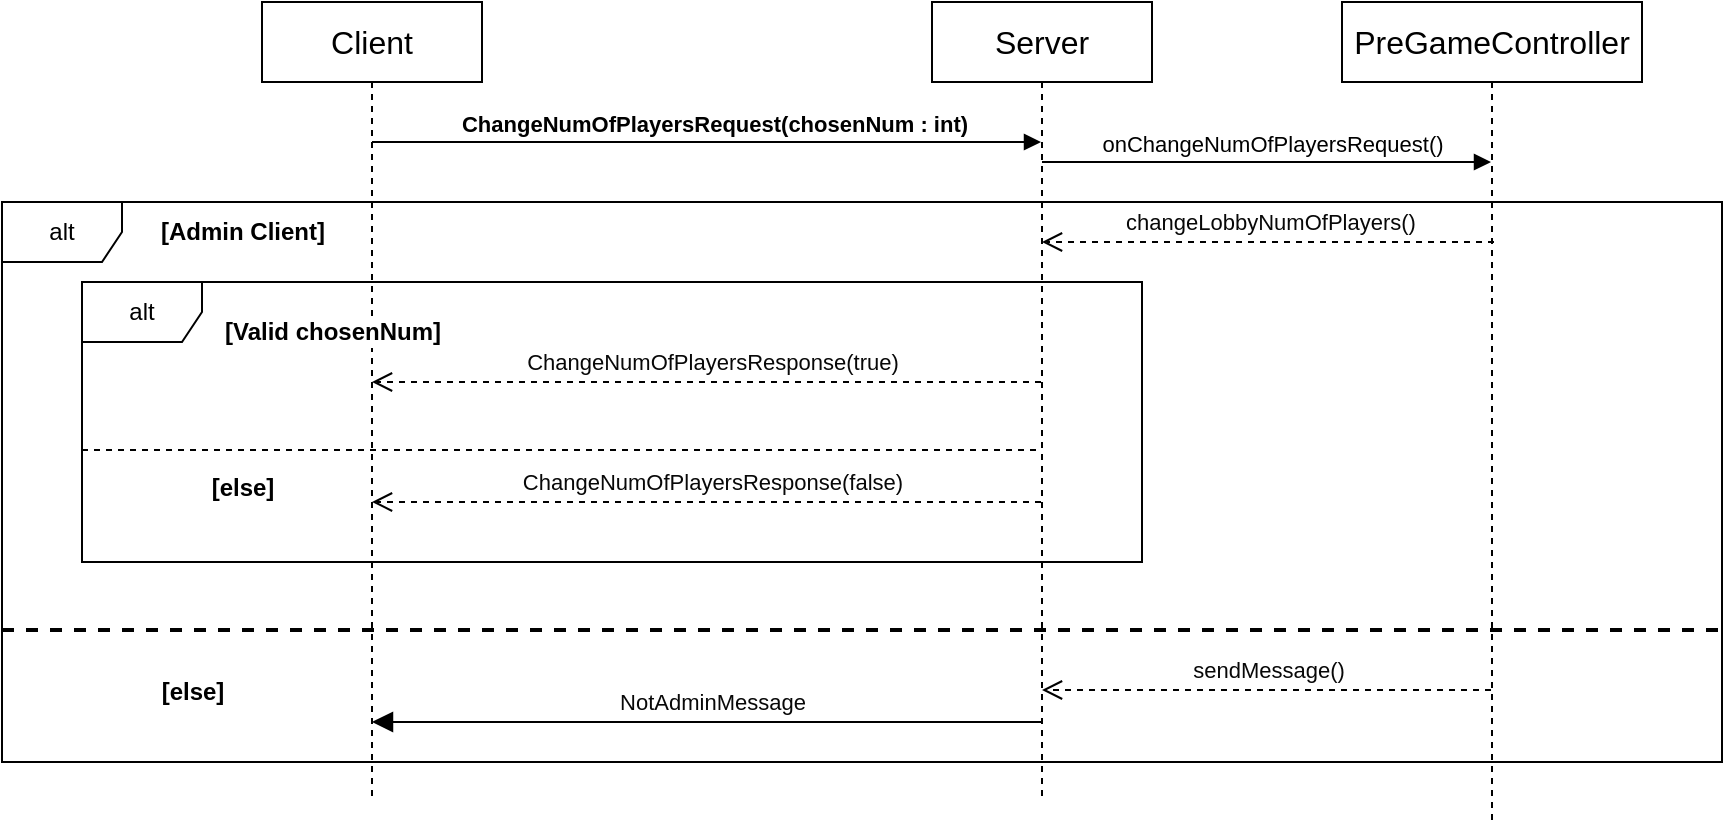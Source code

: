 <mxfile version="21.5.0" type="device">
  <diagram name="Pagina-1" id="-LCrpFPV8_VoU85a3iUr">
    <mxGraphModel dx="772" dy="614" grid="1" gridSize="10" guides="1" tooltips="1" connect="1" arrows="1" fold="1" page="1" pageScale="1" pageWidth="2500" pageHeight="3000" math="0" shadow="0">
      <root>
        <mxCell id="0" />
        <mxCell id="1" parent="0" />
        <mxCell id="Jj6_9JQDS-Vz_as1rNOG-1" value="alt" style="shape=umlFrame;whiteSpace=wrap;html=1;pointerEvents=0;" parent="1" vertex="1">
          <mxGeometry x="40" y="130" width="860" height="280" as="geometry" />
        </mxCell>
        <mxCell id="Jj6_9JQDS-Vz_as1rNOG-2" value="Client" style="html=1;whiteSpace=wrap;fontSize=16;" parent="1" vertex="1">
          <mxGeometry x="170" y="30" width="110" height="40" as="geometry" />
        </mxCell>
        <mxCell id="Jj6_9JQDS-Vz_as1rNOG-3" value="Server" style="html=1;whiteSpace=wrap;fontSize=16;" parent="1" vertex="1">
          <mxGeometry x="505" y="30" width="110" height="40" as="geometry" />
        </mxCell>
        <mxCell id="Jj6_9JQDS-Vz_as1rNOG-4" value="" style="shape=umlLifeline;perimeter=lifelinePerimeter;whiteSpace=wrap;html=1;container=1;dropTarget=0;collapsible=0;recursiveResize=0;outlineConnect=0;portConstraint=eastwest;newEdgeStyle={&quot;edgeStyle&quot;:&quot;elbowEdgeStyle&quot;,&quot;elbow&quot;:&quot;vertical&quot;,&quot;curved&quot;:0,&quot;rounded&quot;:0};participant=umlActor;size=0;" parent="1" vertex="1">
          <mxGeometry x="215" y="70" width="20" height="360" as="geometry" />
        </mxCell>
        <mxCell id="Jj6_9JQDS-Vz_as1rNOG-5" value="" style="shape=umlLifeline;perimeter=lifelinePerimeter;whiteSpace=wrap;html=1;container=1;dropTarget=0;collapsible=0;recursiveResize=0;outlineConnect=0;portConstraint=eastwest;newEdgeStyle={&quot;edgeStyle&quot;:&quot;elbowEdgeStyle&quot;,&quot;elbow&quot;:&quot;vertical&quot;,&quot;curved&quot;:0,&quot;rounded&quot;:0};participant=umlActor;size=0;" parent="1" vertex="1">
          <mxGeometry x="550" y="70" width="20" height="360" as="geometry" />
        </mxCell>
        <mxCell id="Jj6_9JQDS-Vz_as1rNOG-7" value="ChangeNumOfPlayersRequest(chosenNum : int)" style="html=1;verticalAlign=bottom;endArrow=block;edgeStyle=elbowEdgeStyle;elbow=vertical;curved=0;rounded=0;fontStyle=1;" parent="1" source="Jj6_9JQDS-Vz_as1rNOG-4" target="Jj6_9JQDS-Vz_as1rNOG-5" edge="1">
          <mxGeometry x="0.014" width="80" relative="1" as="geometry">
            <mxPoint x="340" y="280" as="sourcePoint" />
            <mxPoint x="420" y="280" as="targetPoint" />
            <Array as="points">
              <mxPoint x="410" y="100" />
              <mxPoint x="490" y="110" />
              <mxPoint x="350" y="110" />
              <mxPoint x="400" y="140" />
            </Array>
            <mxPoint x="1" as="offset" />
          </mxGeometry>
        </mxCell>
        <mxCell id="Jj6_9JQDS-Vz_as1rNOG-8" value="[Admin Client]" style="text;html=1;align=center;verticalAlign=middle;resizable=0;points=[];autosize=1;strokeColor=none;fillColor=none;fontStyle=1;labelBackgroundColor=default;" parent="1" vertex="1">
          <mxGeometry x="105" y="130" width="110" height="30" as="geometry" />
        </mxCell>
        <mxCell id="Jj6_9JQDS-Vz_as1rNOG-10" value="&lt;div style=&quot;color: rgb(8, 8, 8);&quot;&gt;&lt;pre style=&quot;&quot;&gt;&lt;font face=&quot;Helvetica&quot;&gt;ChangeNumOfPlayersResponse(true)&lt;/font&gt;&lt;/pre&gt;&lt;/div&gt;" style="html=1;verticalAlign=bottom;endArrow=open;dashed=1;endSize=8;edgeStyle=elbowEdgeStyle;elbow=vertical;curved=0;rounded=0;labelBackgroundColor=none;" parent="1" source="Jj6_9JQDS-Vz_as1rNOG-5" target="Jj6_9JQDS-Vz_as1rNOG-4" edge="1">
          <mxGeometry x="-0.017" y="10" relative="1" as="geometry">
            <mxPoint x="645" y="190" as="sourcePoint" />
            <mxPoint x="230" y="190" as="targetPoint" />
            <Array as="points">
              <mxPoint x="500" y="220" />
              <mxPoint x="550" y="240" />
              <mxPoint x="570" y="210" />
              <mxPoint x="335" y="190" />
            </Array>
            <mxPoint as="offset" />
          </mxGeometry>
        </mxCell>
        <mxCell id="Jj6_9JQDS-Vz_as1rNOG-16" value="alt" style="shape=umlFrame;whiteSpace=wrap;html=1;pointerEvents=0;" parent="1" vertex="1">
          <mxGeometry x="80" y="170" width="530" height="140" as="geometry" />
        </mxCell>
        <mxCell id="Jj6_9JQDS-Vz_as1rNOG-33" value="" style="line;strokeWidth=2;fillColor=none;align=left;verticalAlign=middle;spacingTop=-1;spacingLeft=3;spacingRight=3;rotatable=0;labelPosition=right;points=[];portConstraint=eastwest;strokeColor=inherit;dashed=1;" parent="1" vertex="1">
          <mxGeometry x="40" y="340" width="860" height="8" as="geometry" />
        </mxCell>
        <mxCell id="Jj6_9JQDS-Vz_as1rNOG-34" value="[else]" style="text;html=1;align=center;verticalAlign=middle;resizable=0;points=[];autosize=1;strokeColor=none;fillColor=none;fontStyle=1;labelBackgroundColor=default;" parent="1" vertex="1">
          <mxGeometry x="110" y="360" width="50" height="30" as="geometry" />
        </mxCell>
        <mxCell id="Jj6_9JQDS-Vz_as1rNOG-35" value="[Valid chosenNum]" style="text;html=1;align=center;verticalAlign=middle;resizable=0;points=[];autosize=1;strokeColor=none;fillColor=none;fontStyle=1;labelBackgroundColor=default;" parent="1" vertex="1">
          <mxGeometry x="140" y="180" width="130" height="30" as="geometry" />
        </mxCell>
        <mxCell id="Jj6_9JQDS-Vz_as1rNOG-36" value="" style="line;strokeWidth=1;fillColor=none;align=left;verticalAlign=middle;spacingTop=-1;spacingLeft=3;spacingRight=3;rotatable=0;labelPosition=right;points=[];portConstraint=eastwest;strokeColor=inherit;dashed=1;" parent="1" vertex="1">
          <mxGeometry x="80" y="250" width="480" height="8" as="geometry" />
        </mxCell>
        <mxCell id="Jj6_9JQDS-Vz_as1rNOG-37" value="[else]" style="text;html=1;align=center;verticalAlign=middle;resizable=0;points=[];autosize=1;strokeColor=none;fillColor=none;fontStyle=1;labelBackgroundColor=default;" parent="1" vertex="1">
          <mxGeometry x="135" y="258" width="50" height="30" as="geometry" />
        </mxCell>
        <mxCell id="Jj6_9JQDS-Vz_as1rNOG-38" value="&lt;div style=&quot;color: rgb(8, 8, 8);&quot;&gt;&lt;pre style=&quot;&quot;&gt;&lt;font face=&quot;Helvetica&quot;&gt;ChangeNumOfPlayersResponse(false)&lt;/font&gt;&lt;/pre&gt;&lt;/div&gt;" style="html=1;verticalAlign=bottom;endArrow=open;dashed=1;endSize=8;edgeStyle=elbowEdgeStyle;elbow=vertical;curved=0;rounded=0;labelBackgroundColor=none;" parent="1" source="Jj6_9JQDS-Vz_as1rNOG-5" target="Jj6_9JQDS-Vz_as1rNOG-4" edge="1">
          <mxGeometry x="-0.017" y="10" relative="1" as="geometry">
            <mxPoint x="655" y="280" as="sourcePoint" />
            <mxPoint x="230" y="280" as="targetPoint" />
            <Array as="points">
              <mxPoint x="505" y="280" />
              <mxPoint x="555" y="300" />
              <mxPoint x="575" y="270" />
              <mxPoint x="340" y="250" />
            </Array>
            <mxPoint as="offset" />
          </mxGeometry>
        </mxCell>
        <mxCell id="Jj6_9JQDS-Vz_as1rNOG-39" value="&lt;div style=&quot;color: rgb(8, 8, 8);&quot;&gt;&lt;pre style=&quot;&quot;&gt;&lt;font face=&quot;Helvetica&quot;&gt;NotAdminMessage&lt;/font&gt;&lt;/pre&gt;&lt;/div&gt;" style="html=1;verticalAlign=bottom;endArrow=block;endSize=8;edgeStyle=elbowEdgeStyle;elbow=vertical;curved=0;rounded=0;labelBackgroundColor=none;endFill=1;" parent="1" source="Jj6_9JQDS-Vz_as1rNOG-5" target="Jj6_9JQDS-Vz_as1rNOG-4" edge="1">
          <mxGeometry x="-0.017" y="10" relative="1" as="geometry">
            <mxPoint x="430" y="400" as="sourcePoint" />
            <mxPoint x="5" y="400" as="targetPoint" />
            <Array as="points">
              <mxPoint x="490" y="390" />
              <mxPoint x="530" y="380" />
              <mxPoint x="285" y="400" />
              <mxPoint x="335" y="420" />
              <mxPoint x="355" y="390" />
              <mxPoint x="120" y="370" />
            </Array>
            <mxPoint as="offset" />
          </mxGeometry>
        </mxCell>
        <mxCell id="3X17EfU2LP_NyI15gBkJ-1" value="PreGameController" style="html=1;whiteSpace=wrap;fontSize=16;" parent="1" vertex="1">
          <mxGeometry x="710" y="30" width="150" height="40" as="geometry" />
        </mxCell>
        <mxCell id="3X17EfU2LP_NyI15gBkJ-2" value="" style="shape=umlLifeline;perimeter=lifelinePerimeter;whiteSpace=wrap;html=1;container=1;dropTarget=0;collapsible=0;recursiveResize=0;outlineConnect=0;portConstraint=eastwest;newEdgeStyle={&quot;edgeStyle&quot;:&quot;elbowEdgeStyle&quot;,&quot;elbow&quot;:&quot;vertical&quot;,&quot;curved&quot;:0,&quot;rounded&quot;:0};participant=umlActor;size=0;" parent="1" vertex="1">
          <mxGeometry x="775" y="70" width="20" height="370" as="geometry" />
        </mxCell>
        <mxCell id="3X17EfU2LP_NyI15gBkJ-3" value="onChangeNumOfPlayersRequest()" style="html=1;verticalAlign=bottom;endArrow=block;edgeStyle=elbowEdgeStyle;elbow=vertical;curved=0;rounded=0;" parent="1" source="Jj6_9JQDS-Vz_as1rNOG-5" target="3X17EfU2LP_NyI15gBkJ-2" edge="1">
          <mxGeometry x="0.023" width="80" relative="1" as="geometry">
            <mxPoint x="580" y="110" as="sourcePoint" />
            <mxPoint x="911" y="110" as="targetPoint" />
            <Array as="points">
              <mxPoint x="710" y="110" />
              <mxPoint x="546.5" y="140" />
              <mxPoint x="316.5" y="150" />
              <mxPoint x="336.5" y="230" />
              <mxPoint x="546.5" y="250" />
              <mxPoint x="466.5" y="260" />
              <mxPoint x="537.5" y="270" />
              <mxPoint x="503.5" y="290" />
            </Array>
            <mxPoint as="offset" />
          </mxGeometry>
        </mxCell>
        <mxCell id="3X17EfU2LP_NyI15gBkJ-4" value="&lt;div style=&quot;color: rgb(8, 8, 8);&quot;&gt;&lt;pre style=&quot;&quot;&gt;&lt;font face=&quot;Helvetica&quot;&gt;sendMessage()&lt;/font&gt;&lt;/pre&gt;&lt;/div&gt;" style="html=1;verticalAlign=bottom;endArrow=open;dashed=1;endSize=8;edgeStyle=elbowEdgeStyle;elbow=vertical;curved=0;rounded=0;labelBackgroundColor=none;" parent="1" source="3X17EfU2LP_NyI15gBkJ-2" target="Jj6_9JQDS-Vz_as1rNOG-5" edge="1">
          <mxGeometry x="-0.003" y="10" relative="1" as="geometry">
            <mxPoint x="774" y="374.33" as="sourcePoint" />
            <mxPoint x="444" y="374.33" as="targetPoint" />
            <Array as="points">
              <mxPoint x="660" y="374" />
              <mxPoint x="390" y="384.33" />
              <mxPoint x="180" y="394.33" />
              <mxPoint x="200" y="504.33" />
            </Array>
            <mxPoint as="offset" />
          </mxGeometry>
        </mxCell>
        <mxCell id="3X17EfU2LP_NyI15gBkJ-6" value="&lt;div style=&quot;color: rgb(8, 8, 8);&quot;&gt;&lt;p style=&quot;&quot;&gt;changeLobbyNumOfPlayers()&lt;/p&gt;&lt;/div&gt;" style="html=1;verticalAlign=bottom;endArrow=open;dashed=1;endSize=8;edgeStyle=elbowEdgeStyle;elbow=vertical;curved=0;rounded=0;labelBackgroundColor=none;" parent="1" edge="1">
          <mxGeometry x="-0.003" y="10" relative="1" as="geometry">
            <mxPoint x="786" y="150" as="sourcePoint" />
            <mxPoint x="560" y="150" as="targetPoint" />
            <Array as="points">
              <mxPoint x="661" y="150" />
              <mxPoint x="391" y="160.33" />
              <mxPoint x="181" y="170.33" />
              <mxPoint x="201" y="280.33" />
            </Array>
            <mxPoint as="offset" />
          </mxGeometry>
        </mxCell>
      </root>
    </mxGraphModel>
  </diagram>
</mxfile>
